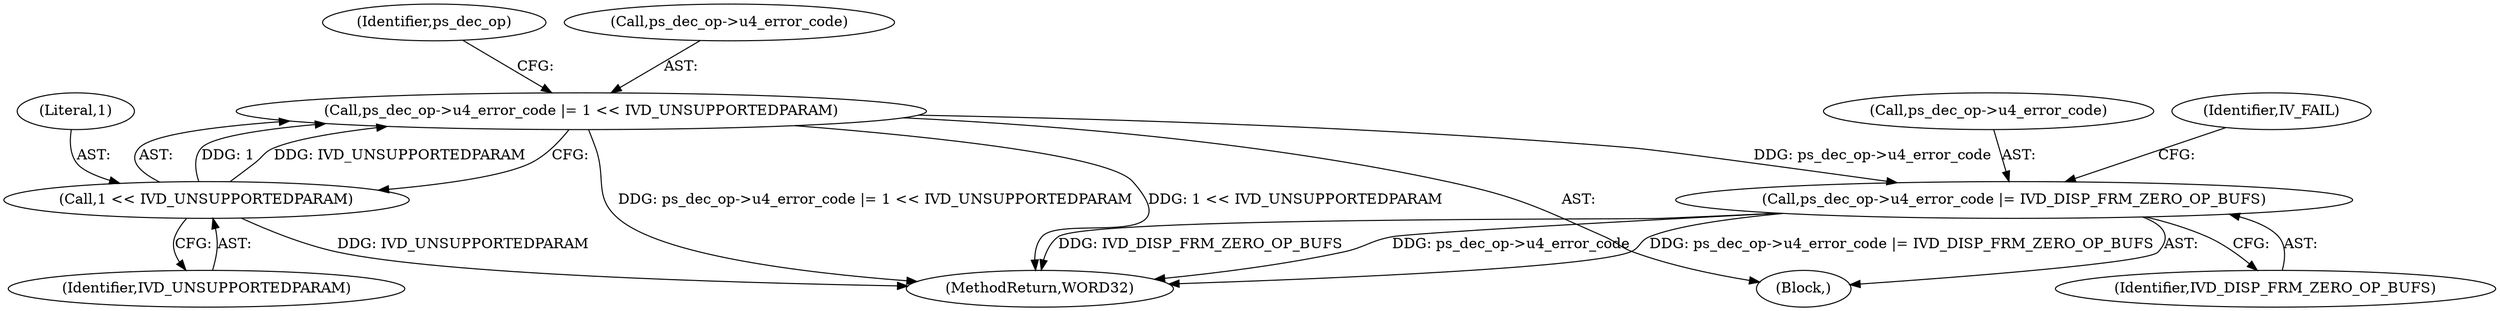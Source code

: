 digraph "0_Android_33ef7de9ddc8ea7eb9cbc440d1cf89957a0c267b@pointer" {
"1000378" [label="(Call,ps_dec_op->u4_error_code |= 1 << IVD_UNSUPPORTEDPARAM)"];
"1000382" [label="(Call,1 << IVD_UNSUPPORTEDPARAM)"];
"1000385" [label="(Call,ps_dec_op->u4_error_code |= IVD_DISP_FRM_ZERO_OP_BUFS)"];
"1000387" [label="(Identifier,ps_dec_op)"];
"1000382" [label="(Call,1 << IVD_UNSUPPORTEDPARAM)"];
"1002189" [label="(MethodReturn,WORD32)"];
"1000383" [label="(Literal,1)"];
"1000378" [label="(Call,ps_dec_op->u4_error_code |= 1 << IVD_UNSUPPORTEDPARAM)"];
"1000385" [label="(Call,ps_dec_op->u4_error_code |= IVD_DISP_FRM_ZERO_OP_BUFS)"];
"1000384" [label="(Identifier,IVD_UNSUPPORTEDPARAM)"];
"1000389" [label="(Identifier,IVD_DISP_FRM_ZERO_OP_BUFS)"];
"1000379" [label="(Call,ps_dec_op->u4_error_code)"];
"1000391" [label="(Identifier,IV_FAIL)"];
"1000377" [label="(Block,)"];
"1000386" [label="(Call,ps_dec_op->u4_error_code)"];
"1000378" -> "1000377"  [label="AST: "];
"1000378" -> "1000382"  [label="CFG: "];
"1000379" -> "1000378"  [label="AST: "];
"1000382" -> "1000378"  [label="AST: "];
"1000387" -> "1000378"  [label="CFG: "];
"1000378" -> "1002189"  [label="DDG: ps_dec_op->u4_error_code |= 1 << IVD_UNSUPPORTEDPARAM"];
"1000378" -> "1002189"  [label="DDG: 1 << IVD_UNSUPPORTEDPARAM"];
"1000382" -> "1000378"  [label="DDG: 1"];
"1000382" -> "1000378"  [label="DDG: IVD_UNSUPPORTEDPARAM"];
"1000378" -> "1000385"  [label="DDG: ps_dec_op->u4_error_code"];
"1000382" -> "1000384"  [label="CFG: "];
"1000383" -> "1000382"  [label="AST: "];
"1000384" -> "1000382"  [label="AST: "];
"1000382" -> "1002189"  [label="DDG: IVD_UNSUPPORTEDPARAM"];
"1000385" -> "1000377"  [label="AST: "];
"1000385" -> "1000389"  [label="CFG: "];
"1000386" -> "1000385"  [label="AST: "];
"1000389" -> "1000385"  [label="AST: "];
"1000391" -> "1000385"  [label="CFG: "];
"1000385" -> "1002189"  [label="DDG: IVD_DISP_FRM_ZERO_OP_BUFS"];
"1000385" -> "1002189"  [label="DDG: ps_dec_op->u4_error_code"];
"1000385" -> "1002189"  [label="DDG: ps_dec_op->u4_error_code |= IVD_DISP_FRM_ZERO_OP_BUFS"];
}
